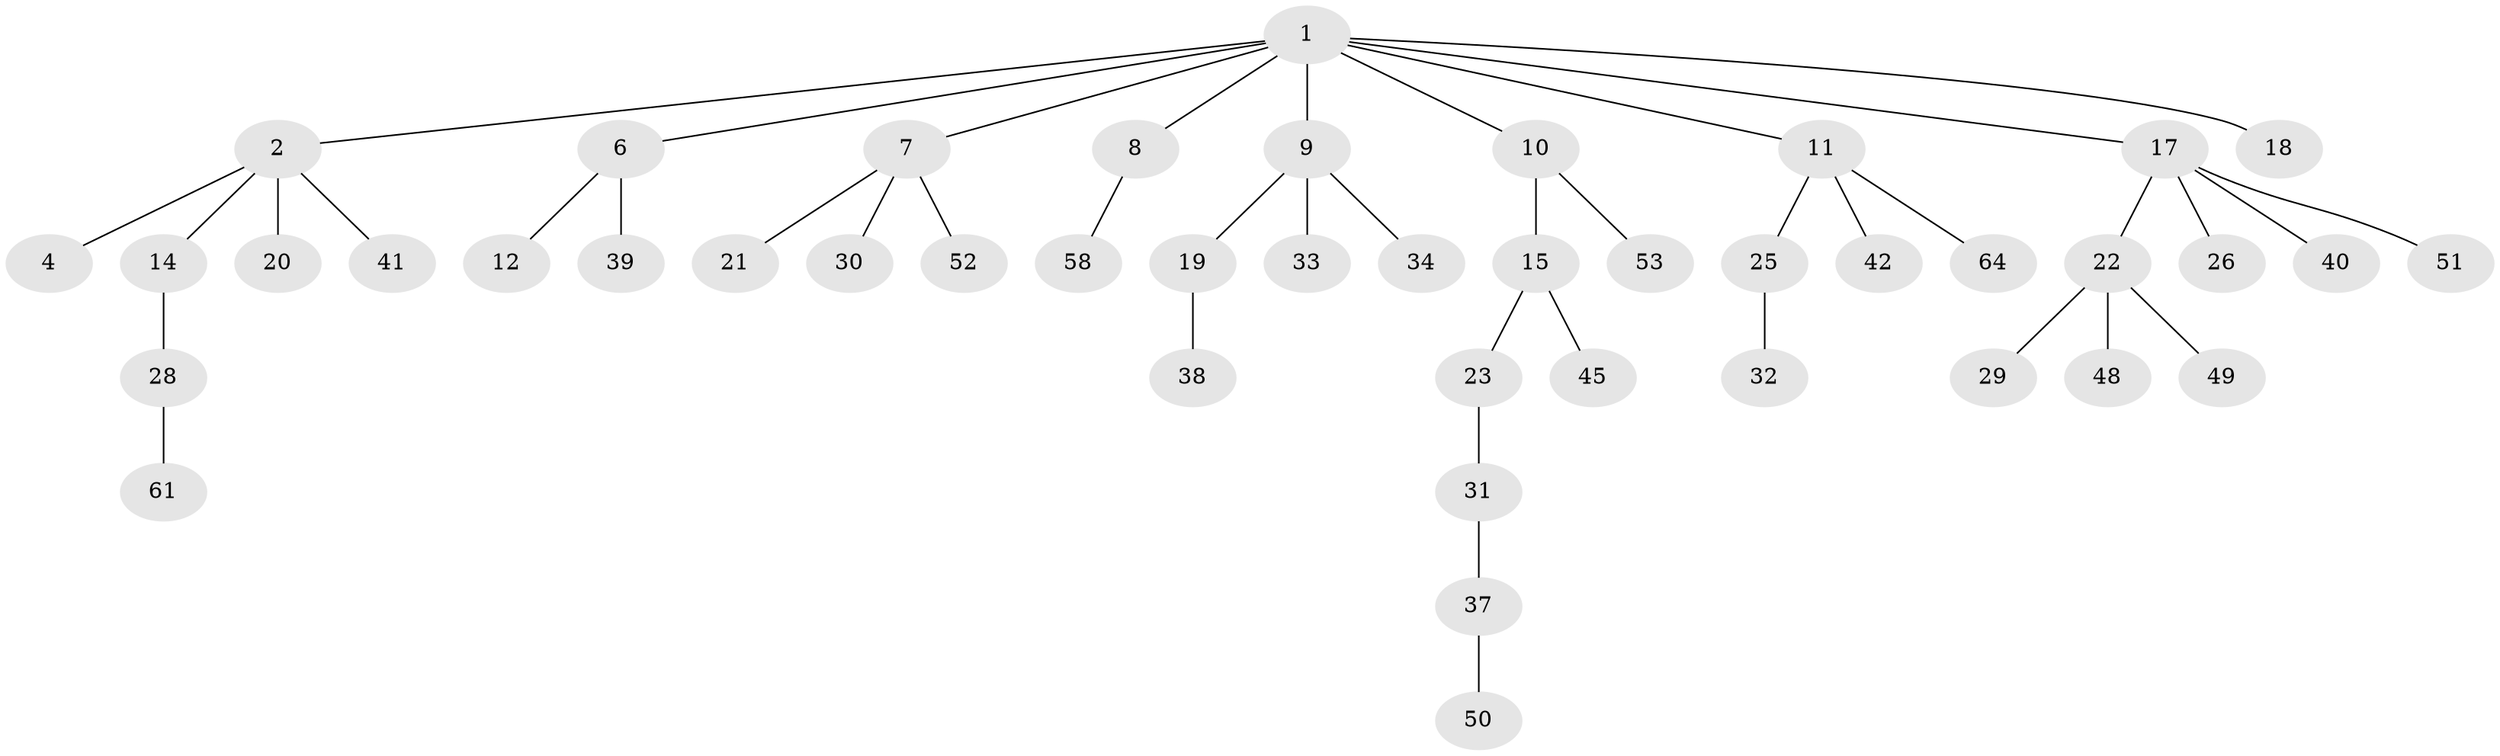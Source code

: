 // original degree distribution, {8: 0.015625, 4: 0.09375, 3: 0.140625, 1: 0.5, 2: 0.234375, 5: 0.015625}
// Generated by graph-tools (version 1.1) at 2025/11/02/27/25 16:11:27]
// undirected, 44 vertices, 43 edges
graph export_dot {
graph [start="1"]
  node [color=gray90,style=filled];
  1 [super="+3"];
  2 [super="+5"];
  4;
  6 [super="+16"];
  7;
  8;
  9 [super="+13"];
  10 [super="+59"];
  11 [super="+24"];
  12 [super="+63"];
  14;
  15 [super="+47"];
  17 [super="+35"];
  18;
  19;
  20 [super="+44"];
  21;
  22 [super="+27"];
  23;
  25 [super="+62"];
  26;
  28 [super="+54"];
  29;
  30 [super="+36"];
  31;
  32 [super="+46"];
  33 [super="+60"];
  34 [super="+43"];
  37 [super="+55"];
  38;
  39;
  40;
  41 [super="+57"];
  42;
  45;
  48;
  49 [super="+56"];
  50;
  51;
  52;
  53;
  58;
  61;
  64;
  1 -- 2;
  1 -- 6;
  1 -- 7;
  1 -- 8;
  1 -- 9;
  1 -- 10;
  1 -- 17;
  1 -- 18;
  1 -- 11;
  2 -- 4;
  2 -- 20;
  2 -- 41;
  2 -- 14;
  6 -- 12;
  6 -- 39;
  7 -- 21;
  7 -- 30;
  7 -- 52;
  8 -- 58;
  9 -- 34;
  9 -- 19;
  9 -- 33;
  10 -- 15;
  10 -- 53;
  11 -- 64;
  11 -- 25;
  11 -- 42;
  14 -- 28;
  15 -- 23;
  15 -- 45;
  17 -- 22;
  17 -- 26;
  17 -- 40;
  17 -- 51;
  19 -- 38;
  22 -- 29;
  22 -- 48;
  22 -- 49;
  23 -- 31;
  25 -- 32;
  28 -- 61;
  31 -- 37;
  37 -- 50;
}
